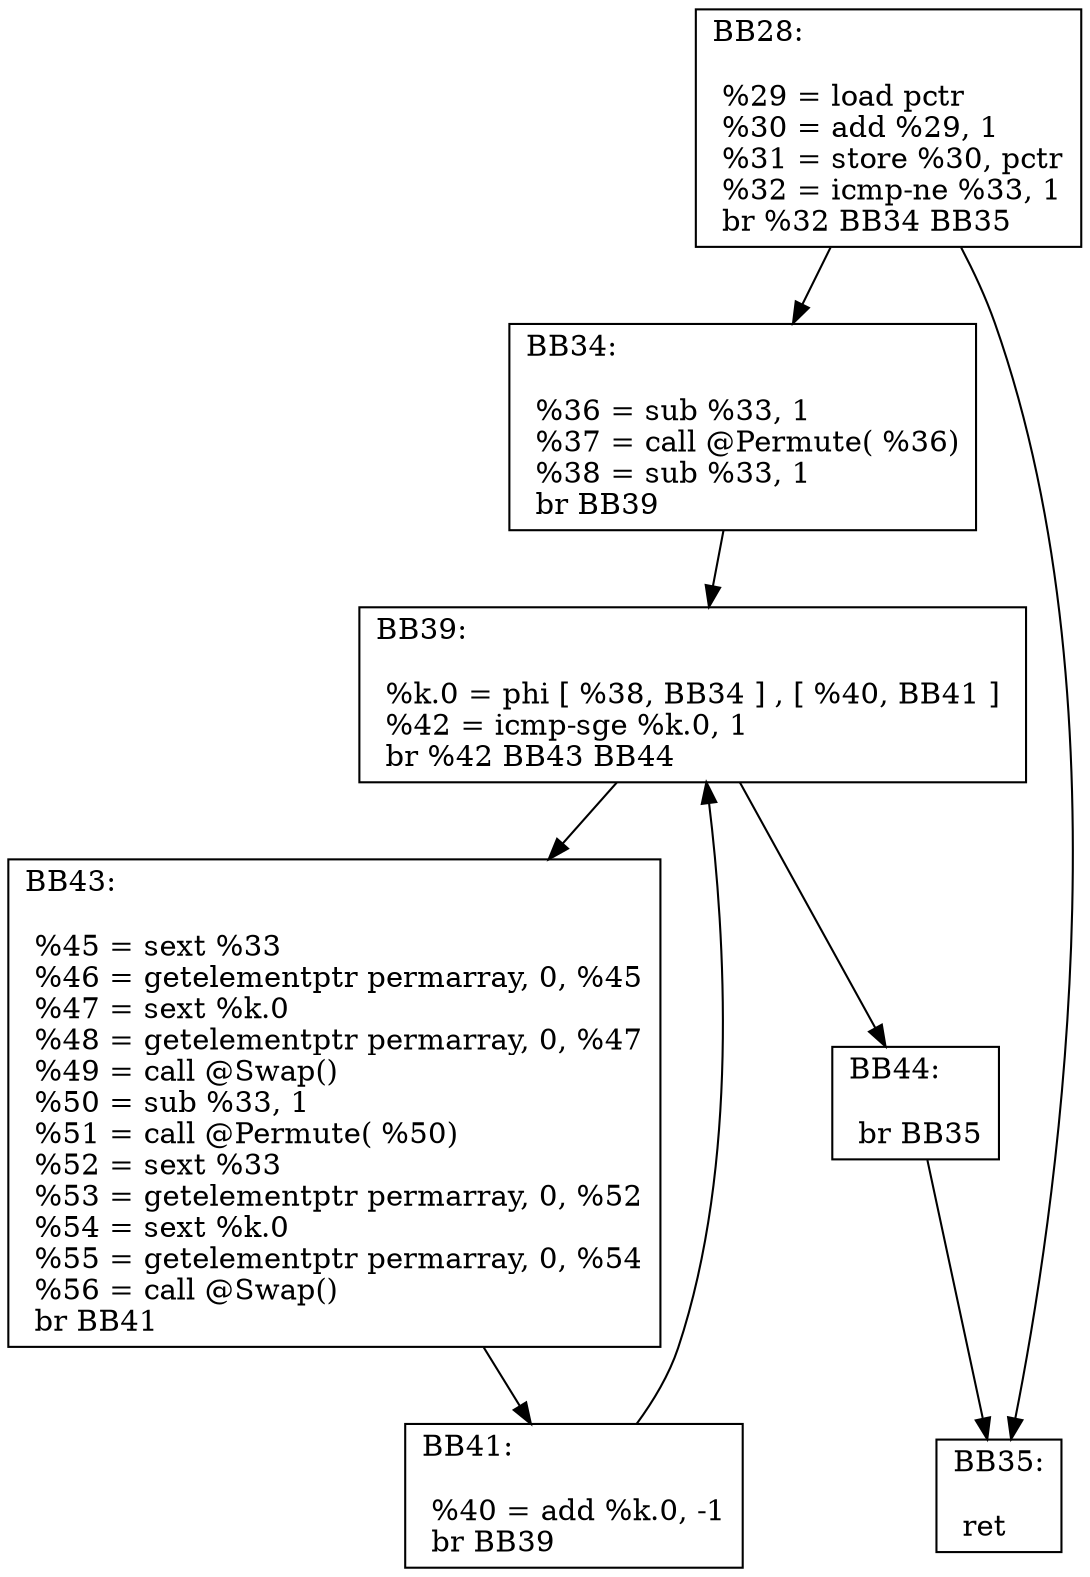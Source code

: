 digraph "CFG for 'Permute' function" {
BB28 [shape=record,
    label="{BB28:\l\l
             %29 = load pctr\l
             %30 = add %29, 1\l
             %31 = store %30, pctr\l
             %32 = icmp-ne %33, 1\l
             br %32 BB34 BB35\l
             }"];
BB28 -> BB34
BB28 -> BB35
BB34 [shape=record,
    label="{BB34:\l\l
             %36 = sub %33, 1\l
             %37 = call @Permute( %36)\l
             %38 = sub %33, 1\l
             br BB39\l
             }"];
BB34 -> BB39
BB39 [shape=record,
    label="{BB39:\l\l
             %k.0 = phi [ %38, BB34 ] , [ %40, BB41 ] \l
             %42 = icmp-sge %k.0, 1\l
             br %42 BB43 BB44\l
             }"];
BB39 -> BB43
BB39 -> BB44
BB43 [shape=record,
    label="{BB43:\l\l
             %45 = sext %33\l
             %46 = getelementptr permarray, 0, %45\l
             %47 = sext %k.0\l
             %48 = getelementptr permarray, 0, %47\l
             %49 = call @Swap()\l
             %50 = sub %33, 1\l
             %51 = call @Permute( %50)\l
             %52 = sext %33\l
             %53 = getelementptr permarray, 0, %52\l
             %54 = sext %k.0\l
             %55 = getelementptr permarray, 0, %54\l
             %56 = call @Swap()\l
             br BB41\l
             }"];
BB43 -> BB41
BB41 [shape=record,
    label="{BB41:\l\l
             %40 = add %k.0, -1\l
             br BB39\l
             }"];
BB41 -> BB39
BB44 [shape=record,
    label="{BB44:\l\l
             br BB35\l
             }"];
BB44 -> BB35
BB35 [shape=record,
    label="{BB35:\l\l
             ret\l
             }"];
}